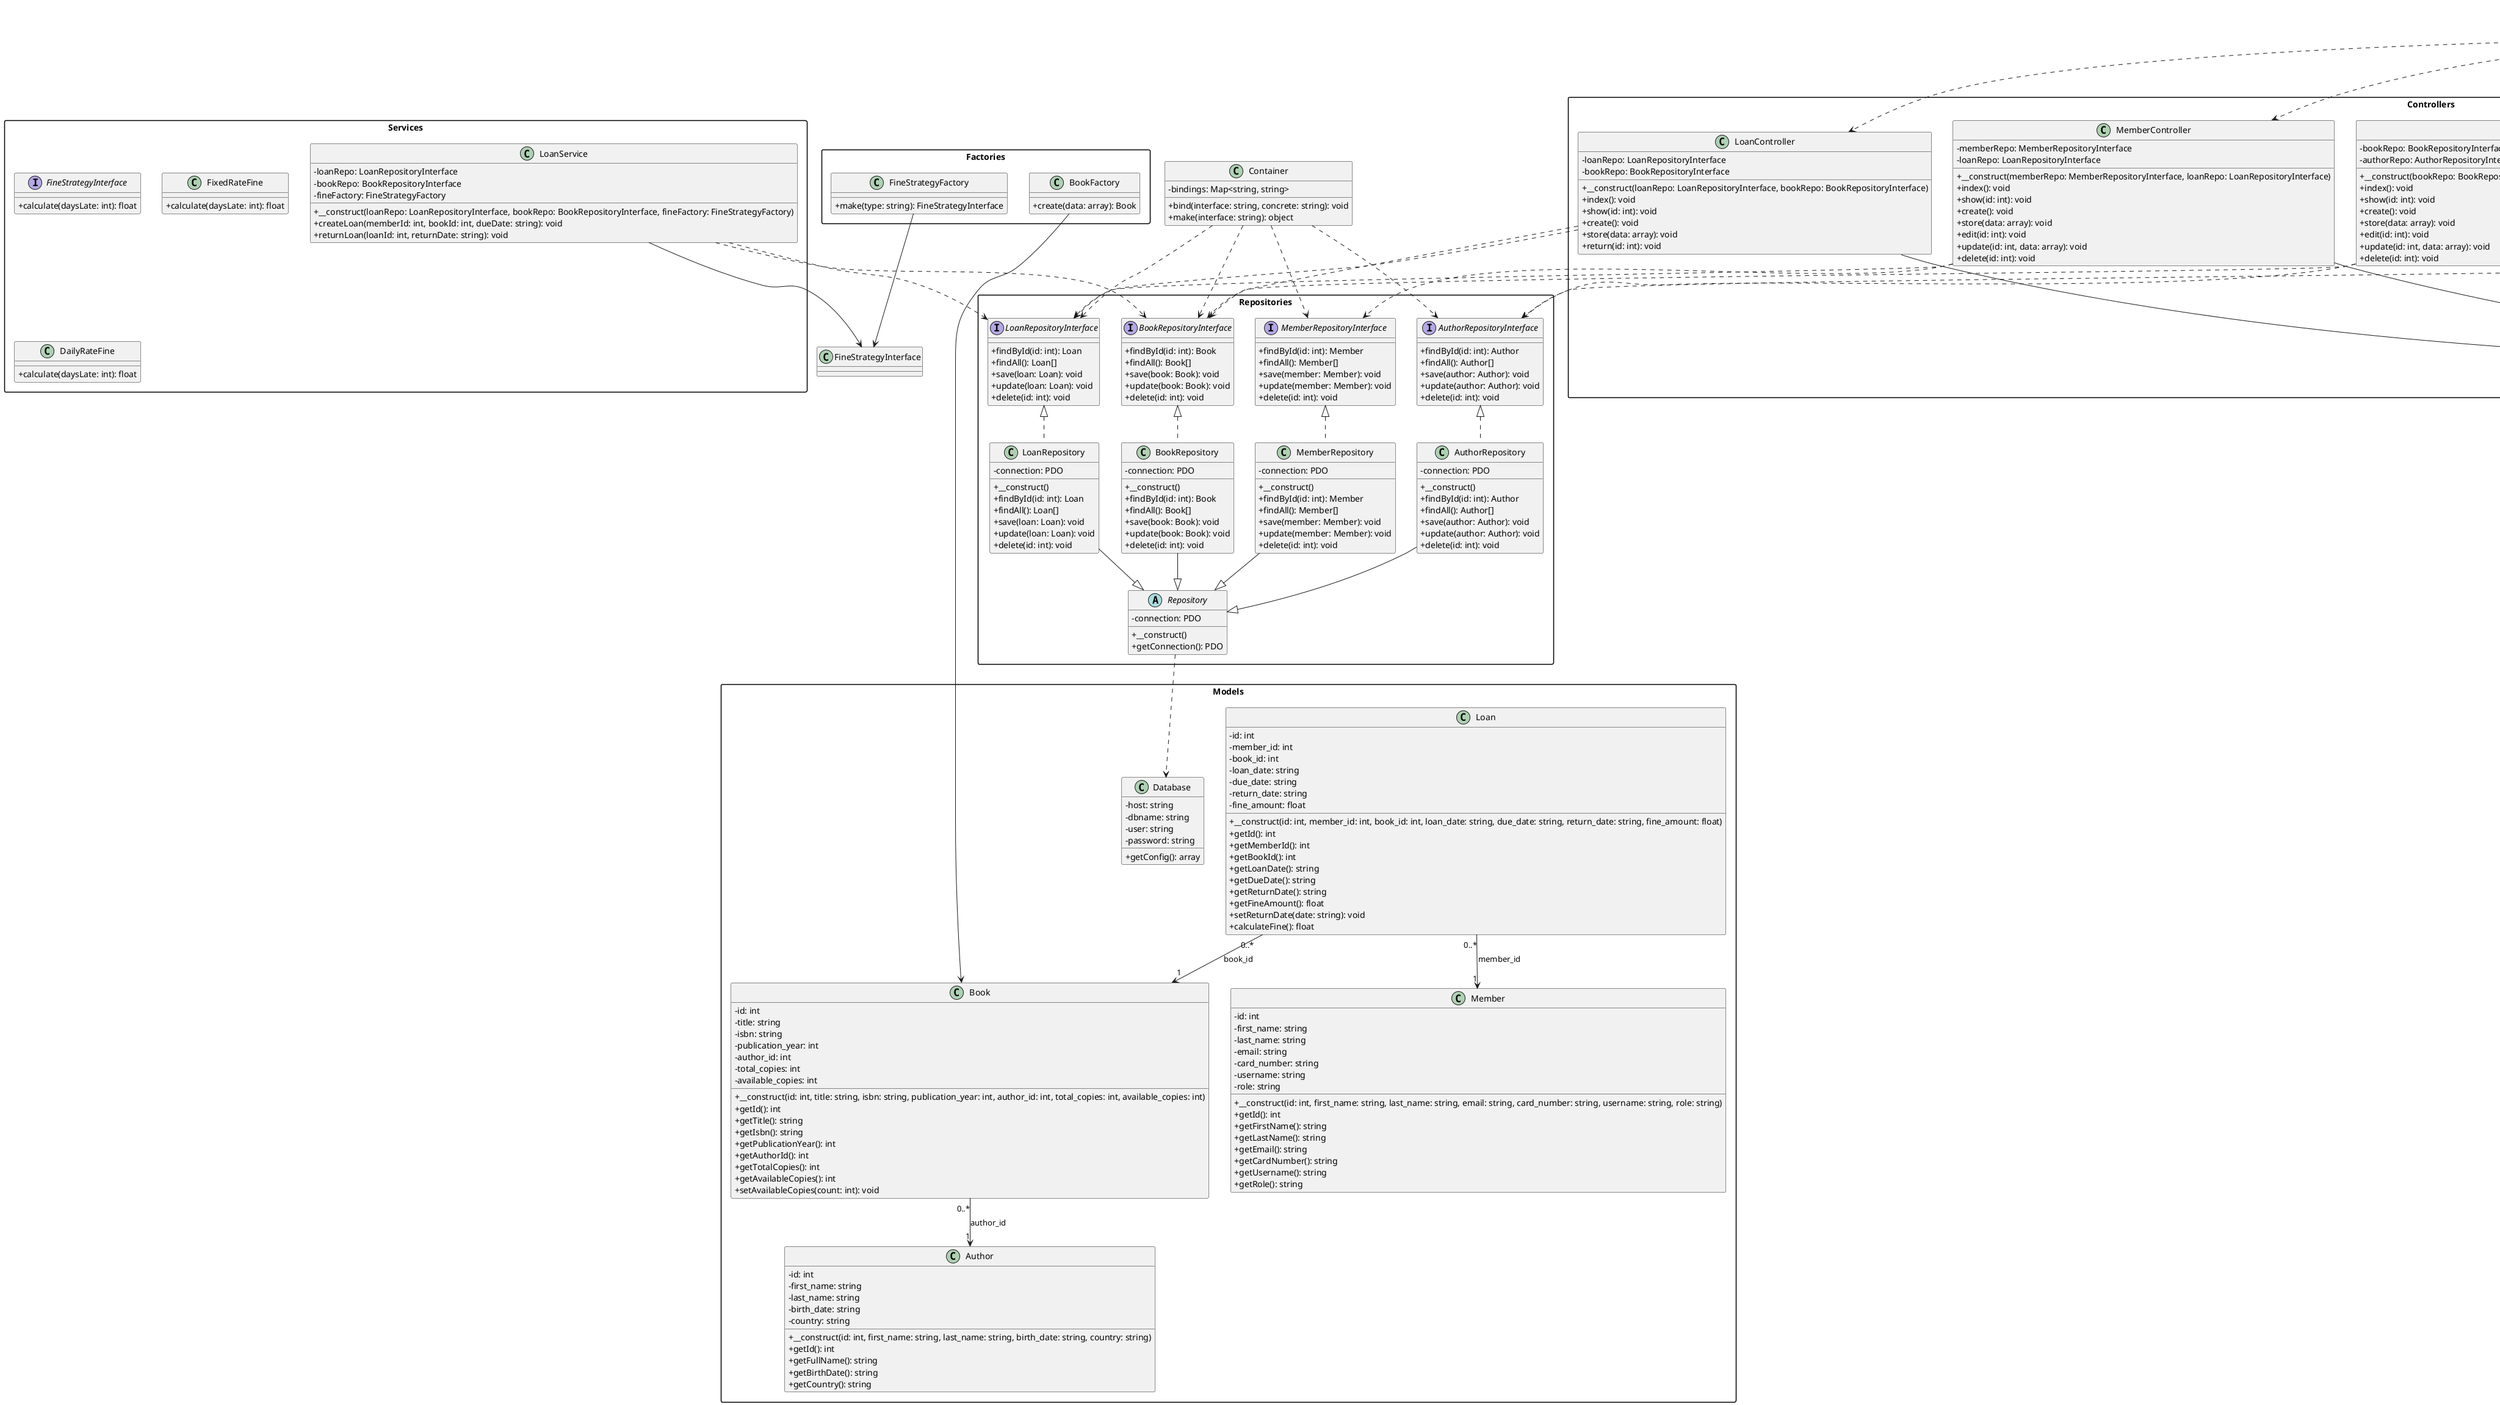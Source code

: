@startuml
skinparam classAttributeIconSize 0
skinparam packageStyle rectangle

' =====================
'        MODELS
' =====================
package "Models" {
    class Book {
        - id: int
        - title: string
        - isbn: string
        - publication_year: int
        - author_id: int
        - total_copies: int
        - available_copies: int
        + __construct(id: int, title: string, isbn: string, publication_year: int, author_id: int, total_copies: int, available_copies: int)
        + getId(): int
        + getTitle(): string
        + getIsbn(): string
        + getPublicationYear(): int
        + getAuthorId(): int
        + getTotalCopies(): int
        + getAvailableCopies(): int
        + setAvailableCopies(count: int): void
    }

    class Author {
        - id: int
        - first_name: string
        - last_name: string
        - birth_date: string
        - country: string
        + __construct(id: int, first_name: string, last_name: string, birth_date: string, country: string)
        + getId(): int
        + getFullName(): string
        + getBirthDate(): string
        + getCountry(): string
    }

    class Member {
        - id: int
        - first_name: string
        - last_name: string
        - email: string
        - card_number: string
        - username: string
        - role: string
        + __construct(id: int, first_name: string, last_name: string, email: string, card_number: string, username: string, role: string)
        + getId(): int
        + getFirstName(): string
        + getLastName(): string
        + getEmail(): string
        + getCardNumber(): string
        + getUsername(): string
        + getRole(): string
    }

    class Loan {
        - id: int
        - member_id: int
        - book_id: int
        - loan_date: string
        - due_date: string
        - return_date: string
        - fine_amount: float
        + __construct(id: int, member_id: int, book_id: int, loan_date: string, due_date: string, return_date: string, fine_amount: float)
        + getId(): int
        + getMemberId(): int
        + getBookId(): int
        + getLoanDate(): string
        + getDueDate(): string
        + getReturnDate(): string
        + getFineAmount(): float
        + setReturnDate(date: string): void
        + calculateFine(): float
    }

    class Database {
        - host: string
        - dbname: string
        - user: string
        - password: string
        + getConfig(): array
    }
}

' Associations between Models (with multiplicities)
Book "0..*" --> "1" Author : author_id
Loan "0..*" --> "1" Book : book_id
Loan "0..*" --> "1" Member : member_id

' =====================
'     REPOSITORIES
' =====================
package "Repositories" {
    interface BookRepositoryInterface {
        + findById(id: int): Book
        + findAll(): Book[]
        + save(book: Book): void
        + update(book: Book): void
        + delete(id: int): void
    }

    class BookRepository {
        - connection: PDO
        + __construct()
        + findById(id: int): Book
        + findAll(): Book[]
        + save(book: Book): void
        + update(book: Book): void
        + delete(id: int): void
    }

    interface AuthorRepositoryInterface {
        + findById(id: int): Author
        + findAll(): Author[]
        + save(author: Author): void
        + update(author: Author): void
        + delete(id: int): void
    }

    class AuthorRepository {
        - connection: PDO
        + __construct()
        + findById(id: int): Author
        + findAll(): Author[]
        + save(author: Author): void
        + update(author: Author): void
        + delete(id: int): void
    }

    interface MemberRepositoryInterface {
        + findById(id: int): Member
        + findAll(): Member[]
        + save(member: Member): void
        + update(member: Member): void
        + delete(id: int): void
    }

    class MemberRepository {
        - connection: PDO
        + __construct()
        + findById(id: int): Member
        + findAll(): Member[]
        + save(member: Member): void
        + update(member: Member): void
        + delete(id: int): void
    }

    interface LoanRepositoryInterface {
        + findById(id: int): Loan
        + findAll(): Loan[]
        + save(loan: Loan): void
        + update(loan: Loan): void
        + delete(id: int): void
    }

    class LoanRepository {
        - connection: PDO
        + __construct()
        + findById(id: int): Loan
        + findAll(): Loan[]
        + save(loan: Loan): void
        + update(loan: Loan): void
        + delete(id: int): void
    }

    abstract class Repository {
        - connection: PDO
        + __construct()
        + getConnection(): PDO
    }
}

' Inheritance and Implementation
BookRepositoryInterface <|.. BookRepository
AuthorRepositoryInterface <|.. AuthorRepository
MemberRepositoryInterface <|.. MemberRepository
LoanRepositoryInterface <|.. LoanRepository

BookRepository --|> Repository
AuthorRepository --|> Repository
MemberRepository --|> Repository
LoanRepository --|> Repository

Repository ..> Database

' =====================
'      FACTORIES
' =====================
package "Factories" {
    class BookFactory {
        + create(data: array): Book
    }

    class FineStrategyFactory {
        + make(type: string): FineStrategyInterface
    }
}

BookFactory --> Book
FineStrategyFactory --> FineStrategyInterface

' =====================
'      SERVICES
' =====================
package "Services" {
    interface FineStrategyInterface {
        + calculate(daysLate: int): float
    }

    class FixedRateFine {
        + calculate(daysLate: int): float
    }

    class DailyRateFine {
        + calculate(daysLate: int): float
    }

    class LoanService {
        - loanRepo: LoanRepositoryInterface
        - bookRepo: BookRepositoryInterface
        - fineFactory: FineStrategyFactory
        + __construct(loanRepo: LoanRepositoryInterface, bookRepo: BookRepositoryInterface, fineFactory: FineStrategyFactory)
        + createLoan(memberId: int, bookId: int, dueDate: string): void
        + returnLoan(loanId: int, returnDate: string): void
    }
}

LoanService ..> LoanRepositoryInterface
LoanService ..> BookRepositoryInterface
LoanService --> FineStrategyInterface

' =====================
'     CONTROLLERS
' =====================
package "Controllers" {
    class BaseController {
        + __construct()
        + render(view: string, data: array): void
    }

    class BookController {
        - bookRepo: BookRepositoryInterface
        - authorRepo: AuthorRepositoryInterface
        + __construct(bookRepo: BookRepositoryInterface, authorRepo: AuthorRepositoryInterface)
        + index(): void
        + show(id: int): void
        + create(): void
        + store(data: array): void
        + edit(id: int): void
        + update(id: int, data: array): void
        + delete(id: int): void
    }

    class AuthorController {
        - authorRepo: AuthorRepositoryInterface
        + __construct(authorRepo: AuthorRepositoryInterface)
        + index(): void
        + show(id: int): void
        + create(): void
        + store(data: array): void
        + edit(id: int): void
        + update(id: int, data: array): void
        + delete(id: int): void
    }

    class MemberController {
        - memberRepo: MemberRepositoryInterface
        - loanRepo: LoanRepositoryInterface
        + __construct(memberRepo: MemberRepositoryInterface, loanRepo: LoanRepositoryInterface)
        + index(): void
        + show(id: int): void
        + create(): void
        + store(data: array): void
        + edit(id: int): void
        + update(id: int, data: array): void
        + delete(id: int): void
    }

    class LoanController {
        - loanRepo: LoanRepositoryInterface
        - bookRepo: BookRepositoryInterface
        + __construct(loanRepo: LoanRepositoryInterface, bookRepo: BookRepositoryInterface)
        + index(): void
        + show(id: int): void
        + create(): void
        + store(data: array): void
        + return(id: int): void
    }

    class AdminController {
        + __construct()
        + dashboard(): void
    }

    class AuthController {
        + __construct()
        + login(): void
        + logout(): void
    }

    class HomeController {
        + __construct()
        + index(): void
    }
}

BookController ..> BookRepositoryInterface
BookController ..> AuthorRepositoryInterface
AuthorController ..> AuthorRepositoryInterface
MemberController ..> MemberRepositoryInterface
MemberController ..> LoanRepositoryInterface
LoanController ..> LoanRepositoryInterface
LoanController ..> BookRepositoryInterface

AuthorController --|> BaseController
BookController --|> BaseController
MemberController --|> BaseController
LoanController --|> BaseController
AdminController --|> BaseController
AuthController --|> BaseController
HomeController --|> BaseController

' =====================
'    INFRASTRUCTURE
' =====================
class Container {
    - bindings: Map<string, string>
    + bind(interface: string, concrete: string): void
    + make(interface: string): object
}

class Router {
    - routes: Map<string, callable>
    + register(method: string, path: string, action: callable): void
    + resolve(method: string, path: string): void
}

Container ..> BookRepositoryInterface
Container ..> AuthorRepositoryInterface
Container ..> MemberRepositoryInterface
Container ..> LoanRepositoryInterface

Router ..> BookController
Router ..> AuthorController
Router ..> MemberController
Router ..> LoanController
Router ..> AdminController
Router ..> AuthController
Router ..> HomeController
@enduml